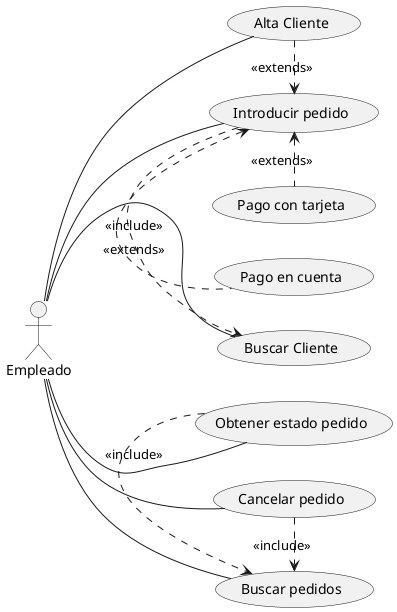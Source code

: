 @startuml
'https://plantuml.com/use-case-diagram
left to right direction
actor :Empleado: as Empleado

Empleado -- (Alta Cliente)
Empleado -- (Introducir pedido)
Empleado -- (Obtener estado pedido)
Empleado -- (Buscar pedidos)
Empleado -- (Buscar Cliente)
Empleado -- (Cancelar pedido)

(Alta Cliente) .> (Introducir pedido) : <<extends>>
(Introducir pedido) .> (Buscar Cliente) : <<include>>
(Introducir pedido) <. (Pago en cuenta) : <<extends>>
(Introducir pedido) <. (Pago con tarjeta) : <<extends>>
(Obtener estado pedido) .> (Buscar pedidos) : <<include>>
(Cancelar pedido) .> (Buscar pedidos) : <<include>>

@enduml